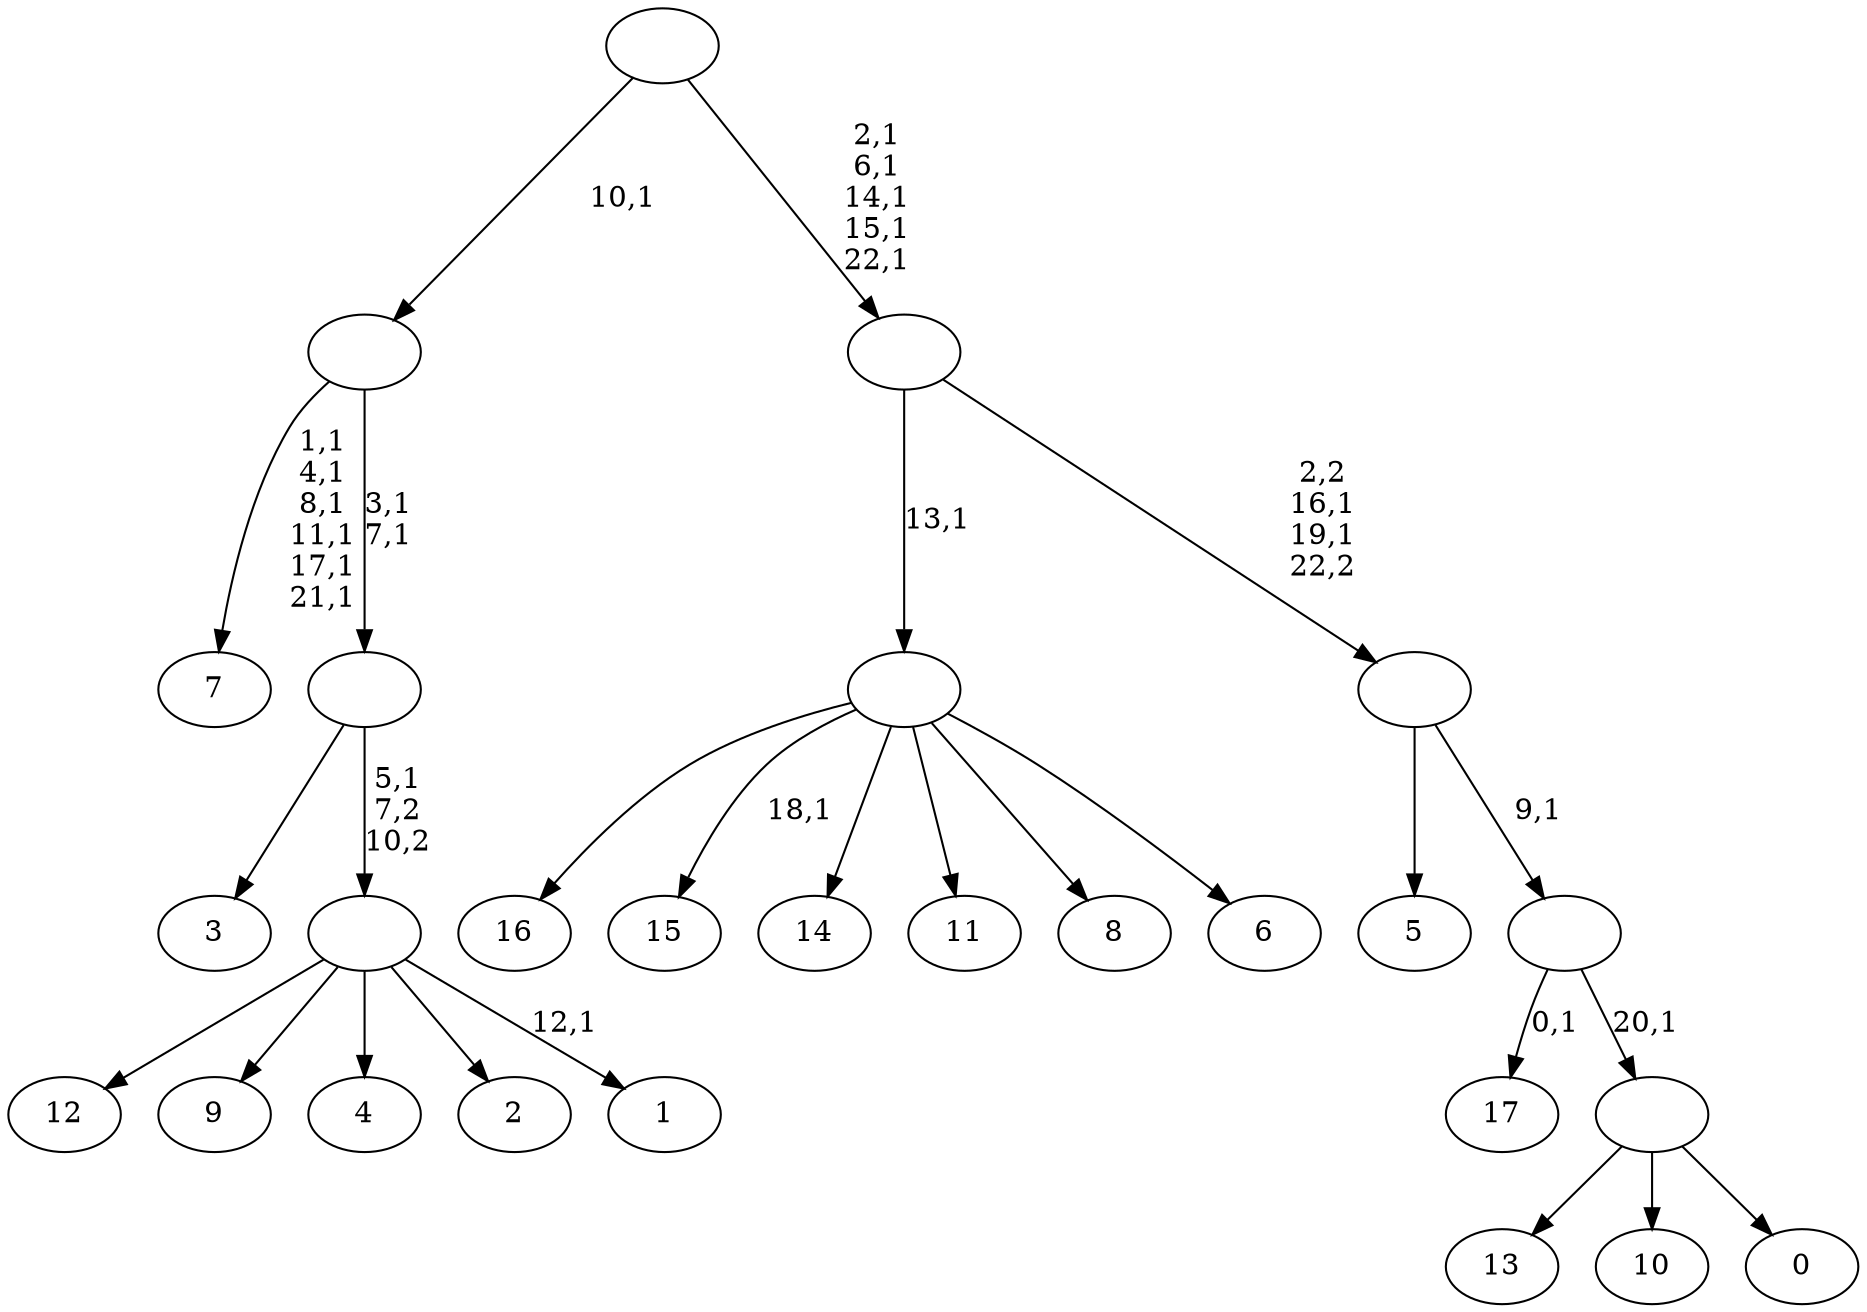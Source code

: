 digraph T {
	41 [label="17"]
	39 [label="16"]
	38 [label="15"]
	36 [label="14"]
	35 [label="13"]
	34 [label="12"]
	33 [label="11"]
	32 [label="10"]
	31 [label="9"]
	30 [label="8"]
	29 [label="7"]
	22 [label="6"]
	21 [label=""]
	20 [label="5"]
	19 [label="4"]
	18 [label="3"]
	17 [label="2"]
	16 [label="1"]
	14 [label=""]
	13 [label=""]
	11 [label=""]
	10 [label="0"]
	9 [label=""]
	8 [label=""]
	7 [label=""]
	5 [label=""]
	0 [label=""]
	21 -> 38 [label="18,1"]
	21 -> 39 [label=""]
	21 -> 36 [label=""]
	21 -> 33 [label=""]
	21 -> 30 [label=""]
	21 -> 22 [label=""]
	14 -> 16 [label="12,1"]
	14 -> 34 [label=""]
	14 -> 31 [label=""]
	14 -> 19 [label=""]
	14 -> 17 [label=""]
	13 -> 18 [label=""]
	13 -> 14 [label="5,1\n7,2\n10,2"]
	11 -> 13 [label="3,1\n7,1"]
	11 -> 29 [label="1,1\n4,1\n8,1\n11,1\n17,1\n21,1"]
	9 -> 35 [label=""]
	9 -> 32 [label=""]
	9 -> 10 [label=""]
	8 -> 41 [label="0,1"]
	8 -> 9 [label="20,1"]
	7 -> 20 [label=""]
	7 -> 8 [label="9,1"]
	5 -> 7 [label="2,2\n16,1\n19,1\n22,2"]
	5 -> 21 [label="13,1"]
	0 -> 5 [label="2,1\n6,1\n14,1\n15,1\n22,1"]
	0 -> 11 [label="10,1"]
}
